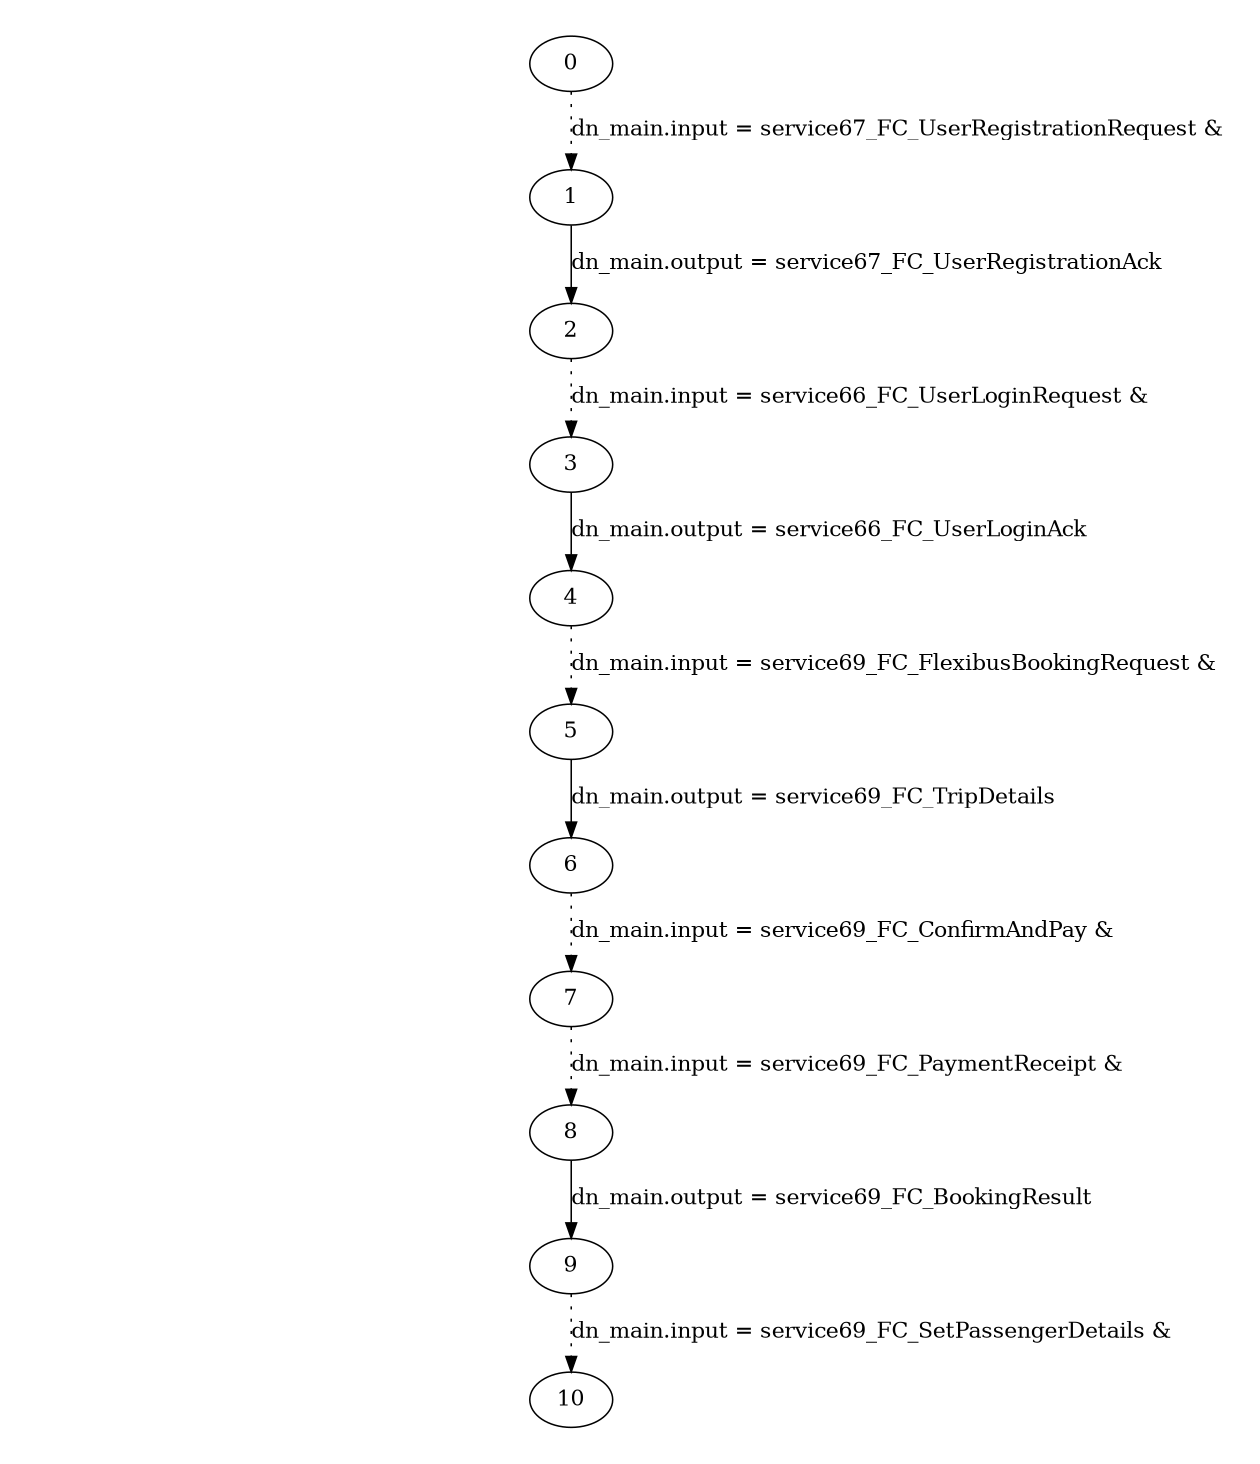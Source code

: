 digraph plan_fsm {
ratio="1.3";
margin="0.2";
size="8.0,11.4";
"0" -> "1" [style=dotted label="dn_main.input = service67_FC_UserRegistrationRequest &\n"]
"1" -> "2" [label="dn_main.output = service67_FC_UserRegistrationAck"]
"2" -> "3" [style=dotted label="dn_main.input = service66_FC_UserLoginRequest &\n"]
"3" -> "4" [label="dn_main.output = service66_FC_UserLoginAck"]
"4" -> "5" [style=dotted label="dn_main.input = service69_FC_FlexibusBookingRequest &\n"]
"5" -> "6" [label="dn_main.output = service69_FC_TripDetails"]
"6" -> "7" [style=dotted label="dn_main.input = service69_FC_ConfirmAndPay &\n"]
"7" -> "8" [style=dotted label="dn_main.input = service69_FC_PaymentReceipt &\n"]
"8" -> "9" [label="dn_main.output = service69_FC_BookingResult"]
"9" -> "10" [style=dotted label="dn_main.input = service69_FC_SetPassengerDetails &\n"]
}


